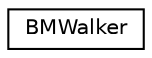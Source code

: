 digraph G
{
  edge [fontname="Helvetica",fontsize="10",labelfontname="Helvetica",labelfontsize="10"];
  node [fontname="Helvetica",fontsize="10",shape=record];
  rankdir=LR;
  Node1 [label="BMWalker",height=0.2,width=0.4,color="black", fillcolor="white", style="filled",URL="$d6/d0e/structBMWalker.html"];
}
